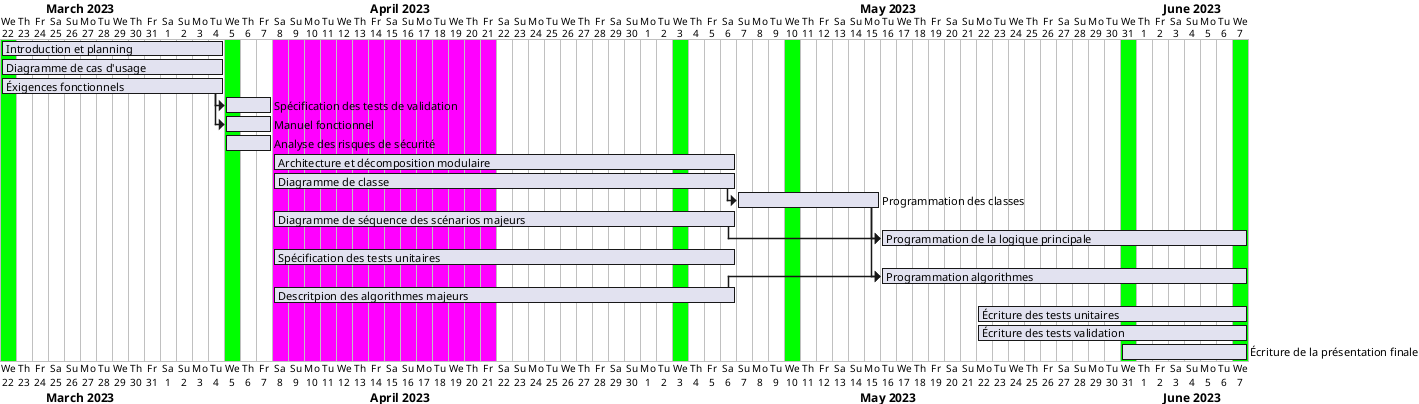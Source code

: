 @startgantt

2023-04-05 is colored lime
2023-03-22 is colored lime

2023-05-03 is colored lime
2023-05-10 is colored lime
2023-05-31 is colored lime
2023-06-07 is colored lime

2023-04-08 to 2023-04-21 are colored magenta

[Introduction et planning] lasts 14 days
[Diagramme de cas d'usage] lasts 14 days
[Éxigences fonctionnels] lasts 14 days
[Spécification des tests de validation] lasts 3 days

Project starts 2023-03-22

[Introduction et planning] starts 2023-03-22
[Diagramme de cas d'usage] starts 2023-03-22
[Éxigences fonctionnels] starts 2023-03-22
[Éxigences fonctionnels] -> [Spécification des tests de validation] 

[Éxigences fonctionnels] -> [Manuel fonctionnel] 
[Manuel fonctionnel] lasts 3 days

[Analyse des risques de sécurité] starts 2023-04-05 and lasts 3 days

[Architecture et décomposition modulaire] starts 2023-04-08 and ends 2023-05-06
[Diagramme de classe] starts 2023-04-08 and ends 2023-05-06
[Diagramme de classe] -> [Programmation des classes]
[Programmation des classes] ends 2023-05-15

[Diagramme de séquence des scénarios majeurs] starts 2023-04-08 and ends 2023-05-06
[Diagramme de séquence des scénarios majeurs] -> [Programmation de la logique principale]
[Programmation de la logique principale] ends 2023-06-07

[Spécification des tests unitaires] starts 2023-04-08 and ends 2023-05-06
[Programmation algorithmes] ends 2023-06-07

[Descritpion des algorithmes majeurs] starts 2023-04-08 and ends 2023-05-06
[Descritpion des algorithmes majeurs] -> [Programmation algorithmes]
[Programmation algorithmes] ends 2023-06-07

[Programmation des classes] -> [Programmation algorithmes]
[Programmation des classes] -> [Programmation de la logique principale]

[Écriture des tests unitaires] starts 2023-05-22 and ends 2023-06-07
[Écriture des tests validation] starts 2023-05-22 and ends 2023-06-07

[Écriture de la présentation finale] starts 2023-05-31 and ends 2023-06-07

@endgantt
